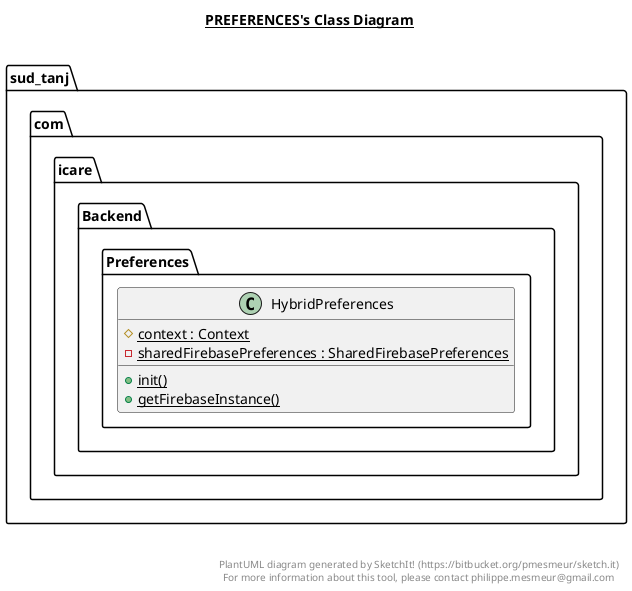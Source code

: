 @startuml

title __PREFERENCES's Class Diagram__\n

  package sud_tanj.com.icare {
    package sud_tanj.com.icare.Backend {
      package sud_tanj.com.icare.Backend.Preferences {
        class HybridPreferences {
            {static} # context : Context
            {static} - sharedFirebasePreferences : SharedFirebasePreferences
            {static} + init()
            {static} + getFirebaseInstance()
        }
      }
    }
  }
  



right footer


PlantUML diagram generated by SketchIt! (https://bitbucket.org/pmesmeur/sketch.it)
For more information about this tool, please contact philippe.mesmeur@gmail.com
endfooter

@enduml
